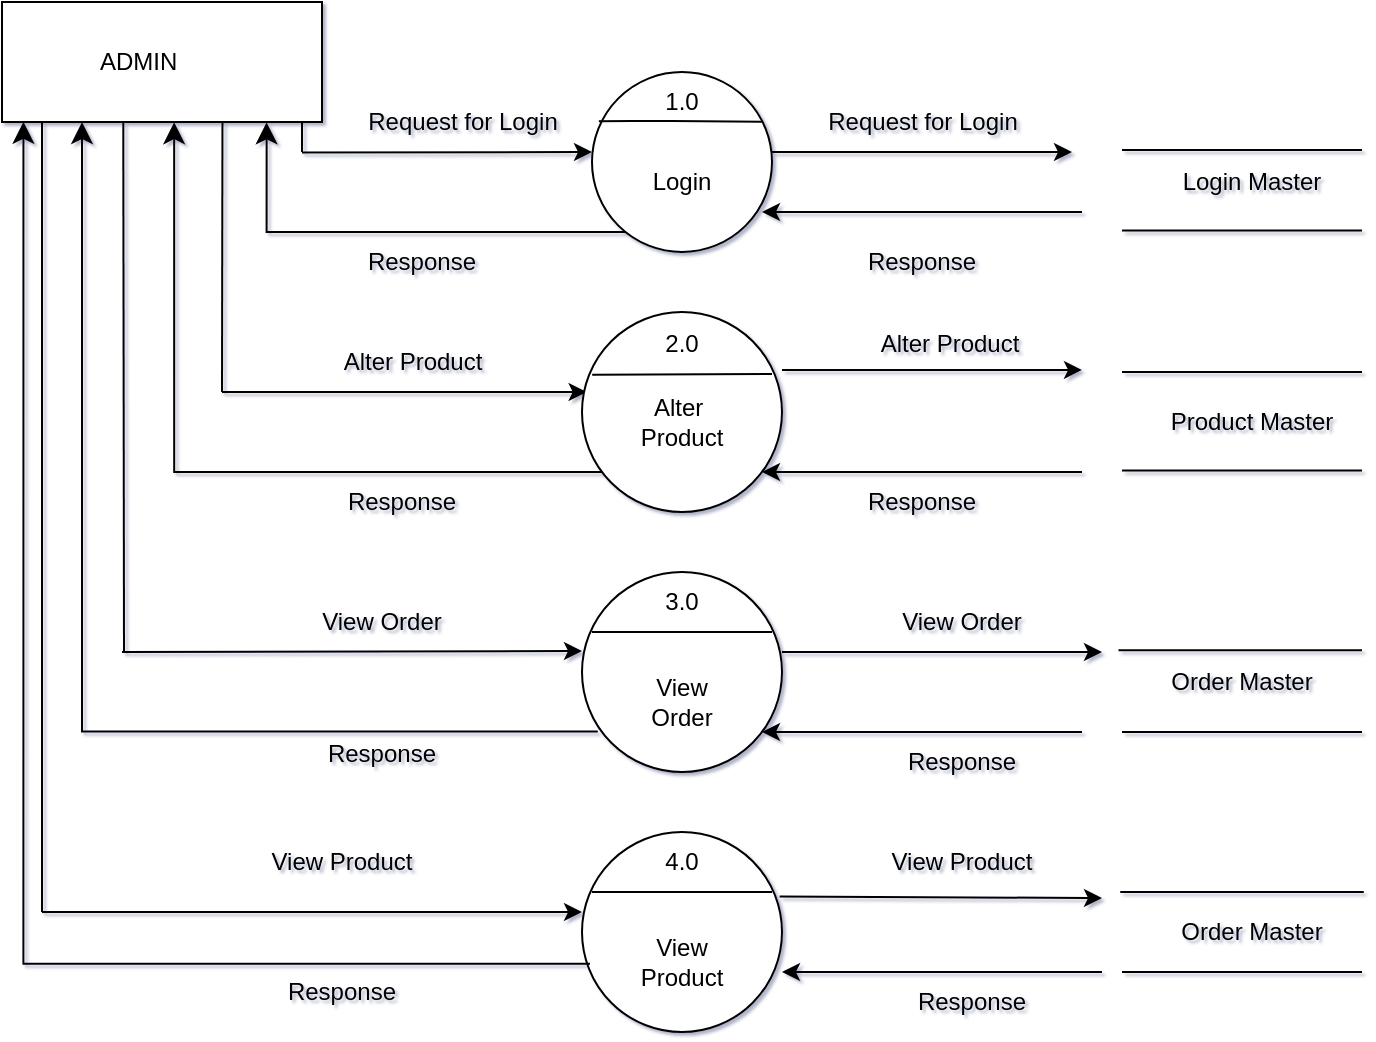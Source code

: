 <mxfile version="23.0.2" type="device" pages="3">
  <diagram name="Page-1" id="6SX-YVDo_g5XtdErG8Jm">
    <mxGraphModel dx="1877" dy="621" grid="1" gridSize="10" guides="1" tooltips="1" connect="1" arrows="1" fold="1" page="1" pageScale="1" pageWidth="827" pageHeight="1169" math="0" shadow="1">
      <root>
        <mxCell id="0" />
        <mxCell id="1" parent="0" />
        <mxCell id="zgwpxaIfBUWsn_owNHMs-1" value="" style="rounded=0;whiteSpace=wrap;html=1;" parent="1" vertex="1">
          <mxGeometry x="-760" y="115" width="160" height="60" as="geometry" />
        </mxCell>
        <mxCell id="zgwpxaIfBUWsn_owNHMs-2" value="" style="endArrow=classic;html=1;rounded=0;entryX=0.011;entryY=0.55;entryDx=0;entryDy=0;entryPerimeter=0;" parent="1" edge="1">
          <mxGeometry width="50" height="50" relative="1" as="geometry">
            <mxPoint x="-610" y="190.29" as="sourcePoint" />
            <mxPoint x="-465" y="190" as="targetPoint" />
          </mxGeometry>
        </mxCell>
        <mxCell id="zgwpxaIfBUWsn_owNHMs-5" value="" style="ellipse;whiteSpace=wrap;html=1;aspect=fixed;" parent="1" vertex="1">
          <mxGeometry x="-465" y="150" width="90" height="90" as="geometry" />
        </mxCell>
        <mxCell id="zgwpxaIfBUWsn_owNHMs-6" value="" style="endArrow=none;html=1;rounded=0;entryX=0.944;entryY=0.276;entryDx=0;entryDy=0;entryPerimeter=0;exitX=0.038;exitY=0.273;exitDx=0;exitDy=0;exitPerimeter=0;" parent="1" source="zgwpxaIfBUWsn_owNHMs-5" target="zgwpxaIfBUWsn_owNHMs-5" edge="1">
          <mxGeometry width="50" height="50" relative="1" as="geometry">
            <mxPoint x="-465" y="174.5" as="sourcePoint" />
            <mxPoint x="-375" y="174.5" as="targetPoint" />
            <Array as="points">
              <mxPoint x="-445" y="174.5" />
              <mxPoint x="-425" y="174.5" />
            </Array>
          </mxGeometry>
        </mxCell>
        <mxCell id="zgwpxaIfBUWsn_owNHMs-7" value="1.0" style="text;html=1;strokeColor=none;fillColor=none;align=center;verticalAlign=middle;whiteSpace=wrap;rounded=0;" parent="1" vertex="1">
          <mxGeometry x="-450" y="150" width="60" height="30" as="geometry" />
        </mxCell>
        <mxCell id="zgwpxaIfBUWsn_owNHMs-9" value="Login" style="text;html=1;strokeColor=none;fillColor=none;align=center;verticalAlign=middle;whiteSpace=wrap;rounded=0;" parent="1" vertex="1">
          <mxGeometry x="-450" y="190" width="60" height="30" as="geometry" />
        </mxCell>
        <mxCell id="zgwpxaIfBUWsn_owNHMs-10" value="" style="endArrow=classic;html=1;rounded=0;" parent="1" edge="1">
          <mxGeometry width="50" height="50" relative="1" as="geometry">
            <mxPoint x="-375" y="190" as="sourcePoint" />
            <mxPoint x="-225" y="190" as="targetPoint" />
          </mxGeometry>
        </mxCell>
        <mxCell id="zgwpxaIfBUWsn_owNHMs-11" value="" style="endArrow=classic;html=1;rounded=0;" parent="1" edge="1">
          <mxGeometry width="50" height="50" relative="1" as="geometry">
            <mxPoint x="-260" y="220" as="sourcePoint" />
            <mxPoint x="-380" y="220" as="targetPoint" />
            <Array as="points">
              <mxPoint x="-220" y="220" />
            </Array>
          </mxGeometry>
        </mxCell>
        <mxCell id="zgwpxaIfBUWsn_owNHMs-12" value="" style="endArrow=none;html=1;rounded=0;" parent="1" edge="1">
          <mxGeometry width="50" height="50" relative="1" as="geometry">
            <mxPoint x="-200" y="229.31" as="sourcePoint" />
            <mxPoint x="-80" y="229.31" as="targetPoint" />
          </mxGeometry>
        </mxCell>
        <mxCell id="zgwpxaIfBUWsn_owNHMs-13" value="" style="endArrow=none;html=1;rounded=0;" parent="1" edge="1">
          <mxGeometry width="50" height="50" relative="1" as="geometry">
            <mxPoint x="-200" y="189" as="sourcePoint" />
            <mxPoint x="-80" y="189" as="targetPoint" />
          </mxGeometry>
        </mxCell>
        <mxCell id="zgwpxaIfBUWsn_owNHMs-14" value="Login Master" style="text;html=1;strokeColor=none;fillColor=none;align=center;verticalAlign=middle;whiteSpace=wrap;rounded=0;" parent="1" vertex="1">
          <mxGeometry x="-175" y="190" width="80" height="30" as="geometry" />
        </mxCell>
        <mxCell id="zgwpxaIfBUWsn_owNHMs-15" value="&amp;nbsp; &amp;nbsp; &amp;nbsp;ADMIN" style="text;html=1;strokeColor=none;fillColor=none;align=center;verticalAlign=middle;whiteSpace=wrap;rounded=0;" parent="1" vertex="1">
          <mxGeometry x="-730" y="130" width="60" height="30" as="geometry" />
        </mxCell>
        <mxCell id="zgwpxaIfBUWsn_owNHMs-20" value="" style="edgeStyle=segmentEdgeStyle;endArrow=classic;html=1;curved=0;rounded=0;endSize=8;startSize=8;entryX=0.538;entryY=1.002;entryDx=0;entryDy=0;entryPerimeter=0;" parent="1" source="zgwpxaIfBUWsn_owNHMs-29" target="zgwpxaIfBUWsn_owNHMs-1" edge="1">
          <mxGeometry width="50" height="50" relative="1" as="geometry">
            <mxPoint x="-479" y="360" as="sourcePoint" />
            <mxPoint x="-660" y="180" as="targetPoint" />
            <Array as="points">
              <mxPoint x="-674" y="350" />
            </Array>
          </mxGeometry>
        </mxCell>
        <mxCell id="zgwpxaIfBUWsn_owNHMs-27" value="" style="endArrow=classic;html=1;rounded=0;entryX=0;entryY=0;entryDx=0;entryDy=0;" parent="1" edge="1">
          <mxGeometry width="50" height="50" relative="1" as="geometry">
            <mxPoint x="-650" y="310" as="sourcePoint" />
            <mxPoint x="-467.675" y="310.005" as="targetPoint" />
            <Array as="points" />
          </mxGeometry>
        </mxCell>
        <mxCell id="zgwpxaIfBUWsn_owNHMs-28" value="" style="endArrow=none;html=1;rounded=0;entryX=0.689;entryY=1.002;entryDx=0;entryDy=0;entryPerimeter=0;" parent="1" target="zgwpxaIfBUWsn_owNHMs-1" edge="1">
          <mxGeometry width="50" height="50" relative="1" as="geometry">
            <mxPoint x="-650" y="310" as="sourcePoint" />
            <mxPoint x="-640" y="180" as="targetPoint" />
          </mxGeometry>
        </mxCell>
        <mxCell id="zgwpxaIfBUWsn_owNHMs-29" value="" style="ellipse;whiteSpace=wrap;html=1;aspect=fixed;" parent="1" vertex="1">
          <mxGeometry x="-470" y="270" width="100" height="100" as="geometry" />
        </mxCell>
        <mxCell id="zgwpxaIfBUWsn_owNHMs-30" value="" style="endArrow=none;html=1;rounded=0;exitX=0.051;exitY=0.314;exitDx=0;exitDy=0;exitPerimeter=0;" parent="1" source="zgwpxaIfBUWsn_owNHMs-29" edge="1">
          <mxGeometry width="50" height="50" relative="1" as="geometry">
            <mxPoint x="-465" y="301" as="sourcePoint" />
            <mxPoint x="-375" y="301" as="targetPoint" />
          </mxGeometry>
        </mxCell>
        <mxCell id="zgwpxaIfBUWsn_owNHMs-32" value="2.0" style="text;html=1;strokeColor=none;fillColor=none;align=center;verticalAlign=middle;whiteSpace=wrap;rounded=0;" parent="1" vertex="1">
          <mxGeometry x="-450" y="271" width="60" height="29" as="geometry" />
        </mxCell>
        <mxCell id="zgwpxaIfBUWsn_owNHMs-33" value="Alter&amp;nbsp;&lt;br&gt;Product" style="text;html=1;strokeColor=none;fillColor=none;align=center;verticalAlign=middle;whiteSpace=wrap;rounded=0;" parent="1" vertex="1">
          <mxGeometry x="-450" y="310" width="60" height="30" as="geometry" />
        </mxCell>
        <mxCell id="zgwpxaIfBUWsn_owNHMs-34" value="" style="endArrow=classic;html=1;rounded=0;" parent="1" edge="1">
          <mxGeometry width="50" height="50" relative="1" as="geometry">
            <mxPoint x="-370" y="298.95" as="sourcePoint" />
            <mxPoint x="-220" y="298.95" as="targetPoint" />
          </mxGeometry>
        </mxCell>
        <mxCell id="zgwpxaIfBUWsn_owNHMs-35" value="" style="endArrow=classic;html=1;rounded=0;" parent="1" edge="1">
          <mxGeometry width="50" height="50" relative="1" as="geometry">
            <mxPoint x="-260" y="350" as="sourcePoint" />
            <mxPoint x="-380" y="350" as="targetPoint" />
            <Array as="points">
              <mxPoint x="-220" y="350" />
            </Array>
          </mxGeometry>
        </mxCell>
        <mxCell id="zgwpxaIfBUWsn_owNHMs-37" value="" style="endArrow=none;html=1;rounded=0;" parent="1" edge="1">
          <mxGeometry width="50" height="50" relative="1" as="geometry">
            <mxPoint x="-200" y="349.31" as="sourcePoint" />
            <mxPoint x="-80" y="349.31" as="targetPoint" />
          </mxGeometry>
        </mxCell>
        <mxCell id="zgwpxaIfBUWsn_owNHMs-38" value="" style="endArrow=none;html=1;rounded=0;" parent="1" edge="1">
          <mxGeometry width="50" height="50" relative="1" as="geometry">
            <mxPoint x="-200" y="300" as="sourcePoint" />
            <mxPoint x="-80" y="300" as="targetPoint" />
          </mxGeometry>
        </mxCell>
        <mxCell id="zgwpxaIfBUWsn_owNHMs-40" value="Product Master" style="text;html=1;strokeColor=none;fillColor=none;align=center;verticalAlign=middle;whiteSpace=wrap;rounded=0;" parent="1" vertex="1">
          <mxGeometry x="-180" y="310" width="90" height="30" as="geometry" />
        </mxCell>
        <mxCell id="zgwpxaIfBUWsn_owNHMs-41" value="" style="endArrow=classic;html=1;rounded=0;entryX=0;entryY=0.395;entryDx=0;entryDy=0;entryPerimeter=0;" parent="1" target="zgwpxaIfBUWsn_owNHMs-42" edge="1">
          <mxGeometry width="50" height="50" relative="1" as="geometry">
            <mxPoint x="-700" y="440" as="sourcePoint" />
            <mxPoint x="-473" y="440" as="targetPoint" />
          </mxGeometry>
        </mxCell>
        <mxCell id="zgwpxaIfBUWsn_owNHMs-42" value="" style="ellipse;whiteSpace=wrap;html=1;aspect=fixed;" parent="1" vertex="1">
          <mxGeometry x="-470" y="400" width="100" height="100" as="geometry" />
        </mxCell>
        <mxCell id="zgwpxaIfBUWsn_owNHMs-43" value="" style="endArrow=none;html=1;rounded=0;" parent="1" edge="1">
          <mxGeometry width="50" height="50" relative="1" as="geometry">
            <mxPoint x="-465" y="430" as="sourcePoint" />
            <mxPoint x="-375" y="430" as="targetPoint" />
          </mxGeometry>
        </mxCell>
        <mxCell id="zgwpxaIfBUWsn_owNHMs-45" value="View Order" style="text;html=1;strokeColor=none;fillColor=none;align=center;verticalAlign=middle;whiteSpace=wrap;rounded=0;" parent="1" vertex="1">
          <mxGeometry x="-450" y="450" width="60" height="30" as="geometry" />
        </mxCell>
        <mxCell id="zgwpxaIfBUWsn_owNHMs-46" value="" style="endArrow=classic;html=1;rounded=0;" parent="1" edge="1">
          <mxGeometry width="50" height="50" relative="1" as="geometry">
            <mxPoint x="-370" y="440" as="sourcePoint" />
            <mxPoint x="-210" y="440" as="targetPoint" />
          </mxGeometry>
        </mxCell>
        <mxCell id="zgwpxaIfBUWsn_owNHMs-47" value="" style="endArrow=classic;html=1;rounded=0;" parent="1" edge="1">
          <mxGeometry width="50" height="50" relative="1" as="geometry">
            <mxPoint x="-300" y="480" as="sourcePoint" />
            <mxPoint x="-380" y="480" as="targetPoint" />
            <Array as="points">
              <mxPoint x="-220" y="480" />
            </Array>
          </mxGeometry>
        </mxCell>
        <mxCell id="zgwpxaIfBUWsn_owNHMs-48" value="" style="endArrow=none;html=1;rounded=0;" parent="1" edge="1">
          <mxGeometry width="50" height="50" relative="1" as="geometry">
            <mxPoint x="-200" y="480" as="sourcePoint" />
            <mxPoint x="-80" y="480" as="targetPoint" />
          </mxGeometry>
        </mxCell>
        <mxCell id="zgwpxaIfBUWsn_owNHMs-49" value="" style="endArrow=none;html=1;rounded=0;" parent="1" edge="1">
          <mxGeometry width="50" height="50" relative="1" as="geometry">
            <mxPoint x="-201.75" y="439.13" as="sourcePoint" />
            <mxPoint x="-80" y="439.13" as="targetPoint" />
          </mxGeometry>
        </mxCell>
        <mxCell id="zgwpxaIfBUWsn_owNHMs-50" value="Order Master" style="text;html=1;strokeColor=none;fillColor=none;align=center;verticalAlign=middle;whiteSpace=wrap;rounded=0;" parent="1" vertex="1">
          <mxGeometry x="-180" y="440" width="80" height="30" as="geometry" />
        </mxCell>
        <mxCell id="zgwpxaIfBUWsn_owNHMs-51" value="" style="edgeStyle=segmentEdgeStyle;endArrow=classic;html=1;curved=0;rounded=0;endSize=8;startSize=8;exitX=0.079;exitY=0.797;exitDx=0;exitDy=0;exitPerimeter=0;entryX=0.25;entryY=1;entryDx=0;entryDy=0;" parent="1" source="zgwpxaIfBUWsn_owNHMs-42" target="zgwpxaIfBUWsn_owNHMs-1" edge="1">
          <mxGeometry width="50" height="50" relative="1" as="geometry">
            <mxPoint x="-477" y="480" as="sourcePoint" />
            <mxPoint x="-700" y="180" as="targetPoint" />
          </mxGeometry>
        </mxCell>
        <mxCell id="zgwpxaIfBUWsn_owNHMs-52" value="" style="endArrow=none;html=1;rounded=0;entryX=0.379;entryY=1.001;entryDx=0;entryDy=0;entryPerimeter=0;" parent="1" target="zgwpxaIfBUWsn_owNHMs-1" edge="1">
          <mxGeometry width="50" height="50" relative="1" as="geometry">
            <mxPoint x="-699" y="440" as="sourcePoint" />
            <mxPoint x="-680" y="190" as="targetPoint" />
          </mxGeometry>
        </mxCell>
        <mxCell id="zgwpxaIfBUWsn_owNHMs-79" value="3.0" style="text;html=1;strokeColor=none;fillColor=none;align=center;verticalAlign=middle;whiteSpace=wrap;rounded=0;" parent="1" vertex="1">
          <mxGeometry x="-450" y="400" width="60" height="30" as="geometry" />
        </mxCell>
        <mxCell id="zgwpxaIfBUWsn_owNHMs-116" value="Response" style="text;html=1;strokeColor=none;fillColor=none;align=center;verticalAlign=middle;whiteSpace=wrap;rounded=0;" parent="1" vertex="1">
          <mxGeometry x="-330" y="230" width="60" height="30" as="geometry" />
        </mxCell>
        <mxCell id="zgwpxaIfBUWsn_owNHMs-117" value="Response" style="text;html=1;strokeColor=none;fillColor=none;align=center;verticalAlign=middle;whiteSpace=wrap;rounded=0;" parent="1" vertex="1">
          <mxGeometry x="-580" y="230" width="60" height="30" as="geometry" />
        </mxCell>
        <mxCell id="zgwpxaIfBUWsn_owNHMs-118" value="Response" style="text;html=1;strokeColor=none;fillColor=none;align=center;verticalAlign=middle;whiteSpace=wrap;rounded=0;" parent="1" vertex="1">
          <mxGeometry x="-590" y="350" width="60" height="30" as="geometry" />
        </mxCell>
        <mxCell id="zgwpxaIfBUWsn_owNHMs-119" value="Response" style="text;html=1;strokeColor=none;fillColor=none;align=center;verticalAlign=middle;whiteSpace=wrap;rounded=0;" parent="1" vertex="1">
          <mxGeometry x="-330" y="350" width="60" height="30" as="geometry" />
        </mxCell>
        <mxCell id="zgwpxaIfBUWsn_owNHMs-120" value="Response" style="text;html=1;strokeColor=none;fillColor=none;align=center;verticalAlign=middle;whiteSpace=wrap;rounded=0;" parent="1" vertex="1">
          <mxGeometry x="-600" y="476" width="60" height="30" as="geometry" />
        </mxCell>
        <mxCell id="zgwpxaIfBUWsn_owNHMs-121" value="Response" style="text;html=1;strokeColor=none;fillColor=none;align=center;verticalAlign=middle;whiteSpace=wrap;rounded=0;" parent="1" vertex="1">
          <mxGeometry x="-310" y="480" width="60" height="30" as="geometry" />
        </mxCell>
        <mxCell id="zgwpxaIfBUWsn_owNHMs-129" value="Alter Product" style="text;html=1;strokeColor=none;fillColor=none;align=center;verticalAlign=middle;whiteSpace=wrap;rounded=0;" parent="1" vertex="1">
          <mxGeometry x="-345" y="271" width="117.5" height="30" as="geometry" />
        </mxCell>
        <mxCell id="zgwpxaIfBUWsn_owNHMs-131" value="View Order" style="text;html=1;strokeColor=none;fillColor=none;align=center;verticalAlign=middle;whiteSpace=wrap;rounded=0;" parent="1" vertex="1">
          <mxGeometry x="-640" y="410" width="140" height="30" as="geometry" />
        </mxCell>
        <mxCell id="zgwpxaIfBUWsn_owNHMs-132" value="View Order" style="text;html=1;strokeColor=none;fillColor=none;align=center;verticalAlign=middle;whiteSpace=wrap;rounded=0;" parent="1" vertex="1">
          <mxGeometry x="-315" y="410" width="70" height="30" as="geometry" />
        </mxCell>
        <mxCell id="ua0aeTxGW8Ati1CmODzh-1" value="Request for Login" style="text;html=1;align=center;verticalAlign=middle;resizable=0;points=[];autosize=1;strokeColor=none;fillColor=none;" parent="1" vertex="1">
          <mxGeometry x="-590" y="160" width="120" height="30" as="geometry" />
        </mxCell>
        <mxCell id="ua0aeTxGW8Ati1CmODzh-2" value="Request for Login" style="text;html=1;align=center;verticalAlign=middle;resizable=0;points=[];autosize=1;strokeColor=none;fillColor=none;" parent="1" vertex="1">
          <mxGeometry x="-360" y="160" width="120" height="30" as="geometry" />
        </mxCell>
        <mxCell id="Nu1VKlrMWvafhJW6VYbJ-2" value="Alter Product" style="text;html=1;align=center;verticalAlign=middle;resizable=0;points=[];autosize=1;strokeColor=none;fillColor=none;" parent="1" vertex="1">
          <mxGeometry x="-600" y="280" width="90" height="30" as="geometry" />
        </mxCell>
        <mxCell id="OY5YFPd1Z5ilC0h_qAIp-7" value="" style="edgeStyle=segmentEdgeStyle;endArrow=classic;html=1;curved=0;rounded=0;endSize=8;startSize=8;entryX=0.827;entryY=1.003;entryDx=0;entryDy=0;entryPerimeter=0;" parent="1" source="zgwpxaIfBUWsn_owNHMs-5" target="zgwpxaIfBUWsn_owNHMs-1" edge="1">
          <mxGeometry width="50" height="50" relative="1" as="geometry">
            <mxPoint x="-450.0" y="222.74" as="sourcePoint" />
            <mxPoint x="-622" y="180" as="targetPoint" />
            <Array as="points">
              <mxPoint x="-628" y="230" />
            </Array>
          </mxGeometry>
        </mxCell>
        <mxCell id="OY5YFPd1Z5ilC0h_qAIp-10" value="" style="endArrow=none;html=1;rounded=0;" parent="1" edge="1">
          <mxGeometry width="50" height="50" relative="1" as="geometry">
            <mxPoint x="-610" y="190" as="sourcePoint" />
            <mxPoint x="-610" y="175" as="targetPoint" />
          </mxGeometry>
        </mxCell>
        <mxCell id="OY5YFPd1Z5ilC0h_qAIp-23" value="" style="ellipse;whiteSpace=wrap;html=1;aspect=fixed;" parent="1" vertex="1">
          <mxGeometry x="-470" y="530" width="100" height="100" as="geometry" />
        </mxCell>
        <mxCell id="OY5YFPd1Z5ilC0h_qAIp-24" value="" style="endArrow=none;html=1;rounded=0;" parent="1" edge="1">
          <mxGeometry width="50" height="50" relative="1" as="geometry">
            <mxPoint x="-465" y="560" as="sourcePoint" />
            <mxPoint x="-375" y="560" as="targetPoint" />
          </mxGeometry>
        </mxCell>
        <mxCell id="OY5YFPd1Z5ilC0h_qAIp-25" value="View&lt;br&gt;Product" style="text;html=1;strokeColor=none;fillColor=none;align=center;verticalAlign=middle;whiteSpace=wrap;rounded=0;" parent="1" vertex="1">
          <mxGeometry x="-450" y="580" width="60" height="30" as="geometry" />
        </mxCell>
        <mxCell id="OY5YFPd1Z5ilC0h_qAIp-26" value="4.0" style="text;html=1;strokeColor=none;fillColor=none;align=center;verticalAlign=middle;whiteSpace=wrap;rounded=0;" parent="1" vertex="1">
          <mxGeometry x="-450" y="530" width="60" height="30" as="geometry" />
        </mxCell>
        <mxCell id="OY5YFPd1Z5ilC0h_qAIp-27" value="" style="endArrow=classic;html=1;rounded=0;entryX=0.047;entryY=0.303;entryDx=0;entryDy=0;entryPerimeter=0;" parent="1" edge="1">
          <mxGeometry width="50" height="50" relative="1" as="geometry">
            <mxPoint x="-740" y="570" as="sourcePoint" />
            <mxPoint x="-470.0" y="570.0" as="targetPoint" />
          </mxGeometry>
        </mxCell>
        <mxCell id="OY5YFPd1Z5ilC0h_qAIp-28" value="" style="endArrow=none;html=1;rounded=0;entryX=0.125;entryY=0.998;entryDx=0;entryDy=0;entryPerimeter=0;" parent="1" target="zgwpxaIfBUWsn_owNHMs-1" edge="1">
          <mxGeometry width="50" height="50" relative="1" as="geometry">
            <mxPoint x="-740" y="570" as="sourcePoint" />
            <mxPoint x="-740" y="180" as="targetPoint" />
          </mxGeometry>
        </mxCell>
        <mxCell id="OY5YFPd1Z5ilC0h_qAIp-30" value="" style="edgeStyle=segmentEdgeStyle;endArrow=classic;html=1;curved=0;rounded=0;endSize=8;startSize=8;entryX=0.067;entryY=0.998;entryDx=0;entryDy=0;entryPerimeter=0;exitX=0.04;exitY=0.659;exitDx=0;exitDy=0;exitPerimeter=0;" parent="1" source="OY5YFPd1Z5ilC0h_qAIp-23" target="zgwpxaIfBUWsn_owNHMs-1" edge="1">
          <mxGeometry width="50" height="50" relative="1" as="geometry">
            <mxPoint x="-470" y="595" as="sourcePoint" />
            <mxPoint x="-750" y="180" as="targetPoint" />
            <Array as="points">
              <mxPoint x="-749" y="596" />
            </Array>
          </mxGeometry>
        </mxCell>
        <mxCell id="OY5YFPd1Z5ilC0h_qAIp-32" value="" style="endArrow=classic;html=1;rounded=0;entryX=1;entryY=0.7;entryDx=0;entryDy=0;entryPerimeter=0;" parent="1" target="OY5YFPd1Z5ilC0h_qAIp-23" edge="1">
          <mxGeometry width="50" height="50" relative="1" as="geometry">
            <mxPoint x="-285" y="600" as="sourcePoint" />
            <mxPoint x="-370" y="600" as="targetPoint" />
            <Array as="points">
              <mxPoint x="-210" y="600" />
            </Array>
          </mxGeometry>
        </mxCell>
        <mxCell id="OY5YFPd1Z5ilC0h_qAIp-33" value="Response" style="text;html=1;strokeColor=none;fillColor=none;align=center;verticalAlign=middle;whiteSpace=wrap;rounded=0;" parent="1" vertex="1">
          <mxGeometry x="-305" y="600" width="60" height="30" as="geometry" />
        </mxCell>
        <mxCell id="OY5YFPd1Z5ilC0h_qAIp-34" value="View Product" style="text;html=1;strokeColor=none;fillColor=none;align=center;verticalAlign=middle;whiteSpace=wrap;rounded=0;" parent="1" vertex="1">
          <mxGeometry x="-320" y="530" width="80" height="30" as="geometry" />
        </mxCell>
        <mxCell id="OY5YFPd1Z5ilC0h_qAIp-35" value="" style="endArrow=none;html=1;rounded=0;" parent="1" edge="1">
          <mxGeometry width="50" height="50" relative="1" as="geometry">
            <mxPoint x="-200" y="600" as="sourcePoint" />
            <mxPoint x="-80" y="600" as="targetPoint" />
          </mxGeometry>
        </mxCell>
        <mxCell id="OY5YFPd1Z5ilC0h_qAIp-36" value="" style="endArrow=none;html=1;rounded=0;" parent="1" edge="1">
          <mxGeometry width="50" height="50" relative="1" as="geometry">
            <mxPoint x="-200.87" y="560" as="sourcePoint" />
            <mxPoint x="-79.12" y="560" as="targetPoint" />
          </mxGeometry>
        </mxCell>
        <mxCell id="OY5YFPd1Z5ilC0h_qAIp-37" value="Order Master" style="text;html=1;strokeColor=none;fillColor=none;align=center;verticalAlign=middle;whiteSpace=wrap;rounded=0;" parent="1" vertex="1">
          <mxGeometry x="-175" y="565" width="80" height="30" as="geometry" />
        </mxCell>
        <mxCell id="OY5YFPd1Z5ilC0h_qAIp-38" value="View Product" style="text;html=1;strokeColor=none;fillColor=none;align=center;verticalAlign=middle;whiteSpace=wrap;rounded=0;" parent="1" vertex="1">
          <mxGeometry x="-660" y="530" width="140" height="30" as="geometry" />
        </mxCell>
        <mxCell id="OY5YFPd1Z5ilC0h_qAIp-39" value="Response" style="text;html=1;strokeColor=none;fillColor=none;align=center;verticalAlign=middle;whiteSpace=wrap;rounded=0;" parent="1" vertex="1">
          <mxGeometry x="-620" y="595" width="60" height="30" as="geometry" />
        </mxCell>
        <mxCell id="AW-ivi7rLpyF8qIaHPwW-2" value="" style="endArrow=classic;html=1;rounded=0;exitX=0.988;exitY=0.323;exitDx=0;exitDy=0;exitPerimeter=0;" parent="1" source="OY5YFPd1Z5ilC0h_qAIp-23" edge="1">
          <mxGeometry width="50" height="50" relative="1" as="geometry">
            <mxPoint x="-360" y="450" as="sourcePoint" />
            <mxPoint x="-210" y="563" as="targetPoint" />
          </mxGeometry>
        </mxCell>
      </root>
    </mxGraphModel>
  </diagram>
  <diagram id="l-psgjOiSpCOEVCHOxLd" name="Page-2">
    <mxGraphModel dx="1050" dy="621" grid="1" gridSize="10" guides="1" tooltips="1" connect="1" arrows="1" fold="1" page="1" pageScale="1" pageWidth="850" pageHeight="1100" math="0" shadow="0">
      <root>
        <mxCell id="0" />
        <mxCell id="1" parent="0" />
      </root>
    </mxGraphModel>
  </diagram>
  <diagram id="jSOurBqDiapJ5cva1BIl" name="Page-3">
    <mxGraphModel dx="1050" dy="621" grid="1" gridSize="10" guides="1" tooltips="1" connect="1" arrows="1" fold="1" page="1" pageScale="1" pageWidth="850" pageHeight="1100" math="0" shadow="0">
      <root>
        <mxCell id="0" />
        <mxCell id="1" parent="0" />
      </root>
    </mxGraphModel>
  </diagram>
</mxfile>
